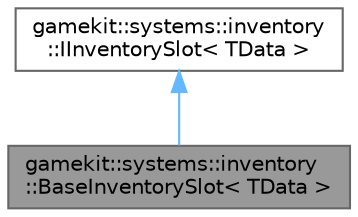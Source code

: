 digraph "gamekit::systems::inventory::BaseInventorySlot&lt; TData &gt;"
{
 // LATEX_PDF_SIZE
  bgcolor="transparent";
  edge [fontname=Helvetica,fontsize=10,labelfontname=Helvetica,labelfontsize=10];
  node [fontname=Helvetica,fontsize=10,shape=box,height=0.2,width=0.4];
  Node1 [id="Node000001",label="gamekit::systems::inventory\l::BaseInventorySlot\< TData \>",height=0.2,width=0.4,color="gray40", fillcolor="grey60", style="filled", fontcolor="black",tooltip="Base inventory slot class template."];
  Node2 -> Node1 [id="edge1_Node000001_Node000002",dir="back",color="steelblue1",style="solid",tooltip=" "];
  Node2 [id="Node000002",label="gamekit::systems::inventory\l::IInventorySlot\< TData \>",height=0.2,width=0.4,color="gray40", fillcolor="white", style="filled",URL="$d5/d74/classgamekit_1_1systems_1_1inventory_1_1_i_inventory_slot.html",tooltip="Interface for a single inventory slot."];
}
